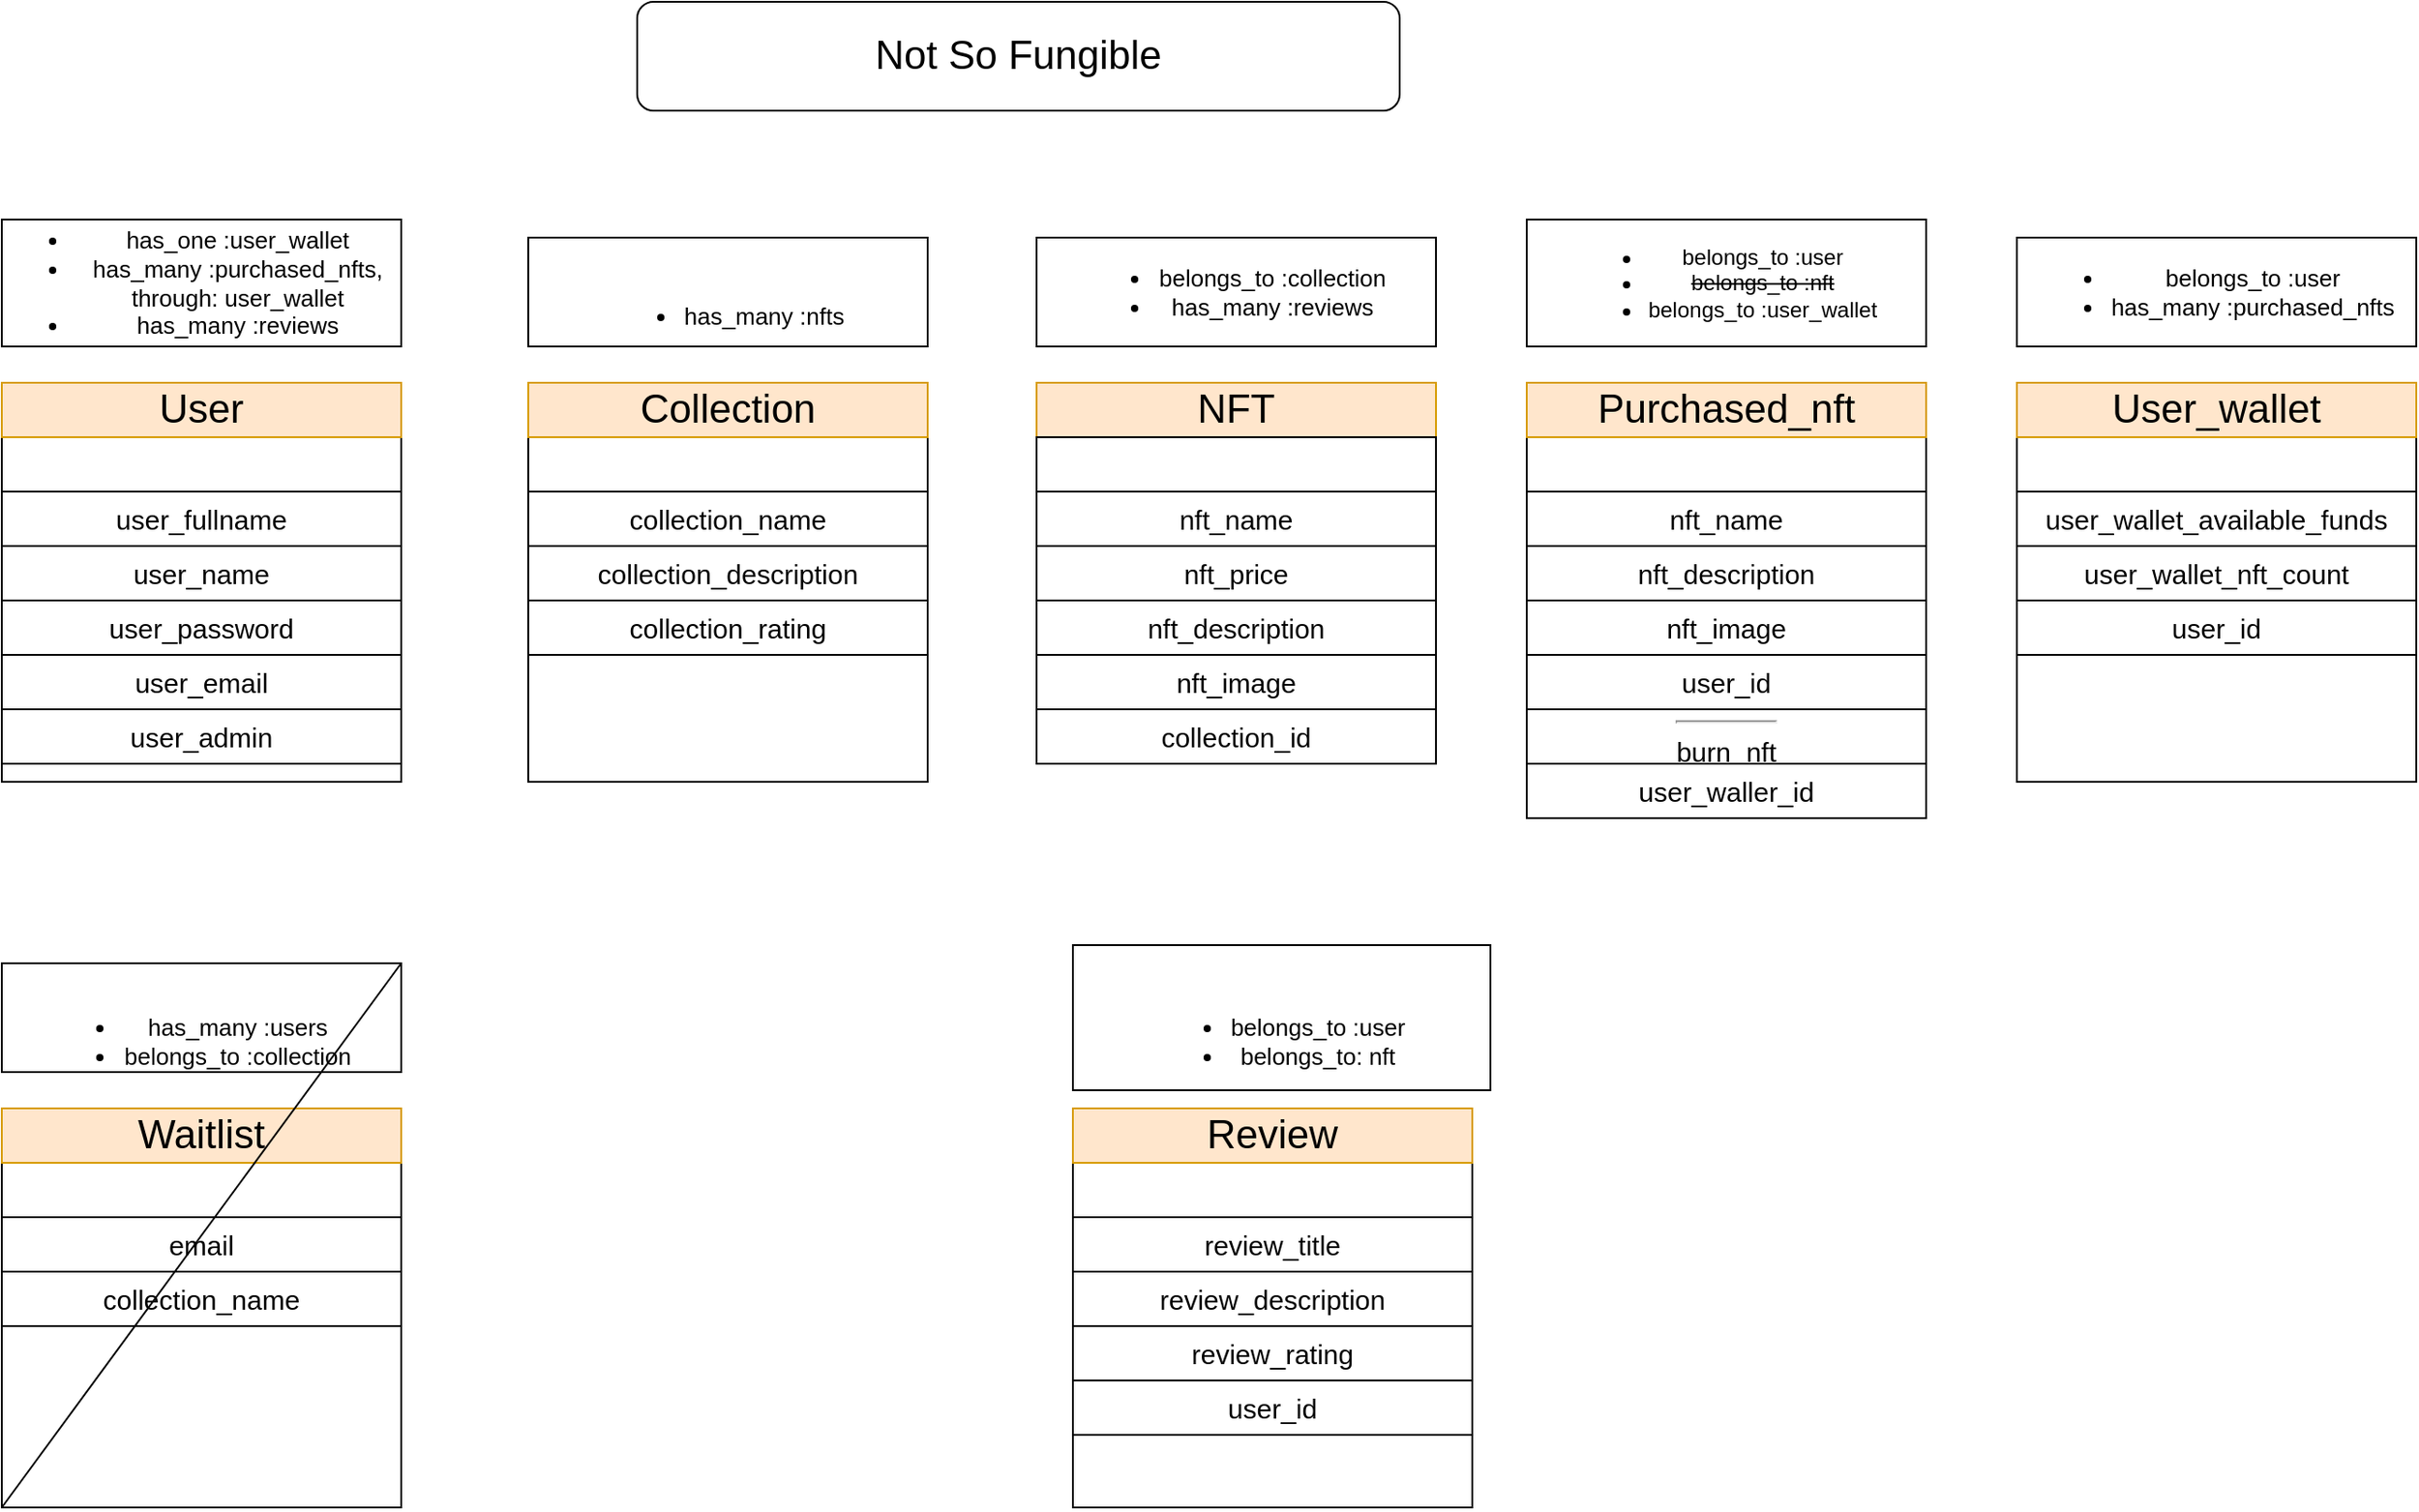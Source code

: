 <mxfile>
    <diagram id="kt3Hb_Pf2nFLabOtHMER" name="Page-1">
        <mxGraphModel dx="1207" dy="1664" grid="1" gridSize="10" guides="1" tooltips="1" connect="1" arrows="1" fold="1" page="1" pageScale="1" pageWidth="850" pageHeight="1100" math="0" shadow="0">
            <root>
                <mxCell id="0"/>
                <mxCell id="1" parent="0"/>
                <mxCell id="2" value="" style="whiteSpace=wrap;html=1;aspect=fixed;" vertex="1" parent="1">
                    <mxGeometry x="-30" y="80" width="220" height="220" as="geometry"/>
                </mxCell>
                <mxCell id="3" value="" style="whiteSpace=wrap;html=1;aspect=fixed;" vertex="1" parent="1">
                    <mxGeometry x="260" y="80" width="220" height="220" as="geometry"/>
                </mxCell>
                <mxCell id="4" value="" style="whiteSpace=wrap;html=1;aspect=fixed;" vertex="1" parent="1">
                    <mxGeometry x="540" y="80" width="210" height="210" as="geometry"/>
                </mxCell>
                <mxCell id="5" value="&lt;font style=&quot;font-size: 22px;&quot;&gt;Not So Fungible&lt;/font&gt;" style="rounded=1;whiteSpace=wrap;html=1;" vertex="1" parent="1">
                    <mxGeometry x="320" y="-130" width="420" height="60" as="geometry"/>
                </mxCell>
                <mxCell id="6" value="User" style="rounded=0;whiteSpace=wrap;html=1;fontSize=22;fillColor=#ffe6cc;strokeColor=#d79b00;" vertex="1" parent="1">
                    <mxGeometry x="-30" y="80" width="220" height="30" as="geometry"/>
                </mxCell>
                <mxCell id="7" value="Collection" style="rounded=0;whiteSpace=wrap;html=1;fontSize=22;fillColor=#ffe6cc;strokeColor=#d79b00;" vertex="1" parent="1">
                    <mxGeometry x="260" y="80" width="220" height="30" as="geometry"/>
                </mxCell>
                <mxCell id="8" value="NFT" style="rounded=0;whiteSpace=wrap;html=1;fontSize=22;fillColor=#ffe6cc;strokeColor=#d79b00;" vertex="1" parent="1">
                    <mxGeometry x="540" y="80" width="220" height="30" as="geometry"/>
                </mxCell>
                <mxCell id="9" value="user_password" style="rounded=0;whiteSpace=wrap;html=1;fontSize=15;" vertex="1" parent="1">
                    <mxGeometry x="-30" y="200" width="220" height="30" as="geometry"/>
                </mxCell>
                <mxCell id="10" value="user_email" style="rounded=0;whiteSpace=wrap;html=1;fontSize=15;" vertex="1" parent="1">
                    <mxGeometry x="-30" y="230" width="220" height="30" as="geometry"/>
                </mxCell>
                <mxCell id="11" value="user_name" style="rounded=0;whiteSpace=wrap;html=1;fontSize=15;" vertex="1" parent="1">
                    <mxGeometry x="-30" y="170" width="220" height="30" as="geometry"/>
                </mxCell>
                <mxCell id="12" value="collection_name" style="rounded=0;whiteSpace=wrap;html=1;fontSize=15;" vertex="1" parent="1">
                    <mxGeometry x="260" y="140" width="220" height="30" as="geometry"/>
                </mxCell>
                <mxCell id="13" value="user_fullname" style="rounded=0;whiteSpace=wrap;html=1;fontSize=15;" vertex="1" parent="1">
                    <mxGeometry x="-30" y="140" width="220" height="30" as="geometry"/>
                </mxCell>
                <mxCell id="14" value="nft_name" style="rounded=0;whiteSpace=wrap;html=1;fontSize=15;" vertex="1" parent="1">
                    <mxGeometry x="540" y="140" width="220" height="30" as="geometry"/>
                </mxCell>
                <mxCell id="15" value="nft_price" style="rounded=0;whiteSpace=wrap;html=1;fontSize=15;" vertex="1" parent="1">
                    <mxGeometry x="540" y="170" width="220" height="30" as="geometry"/>
                </mxCell>
                <mxCell id="16" value="nft_description" style="rounded=0;whiteSpace=wrap;html=1;fontSize=15;" vertex="1" parent="1">
                    <mxGeometry x="540" y="200" width="220" height="30" as="geometry"/>
                </mxCell>
                <mxCell id="17" value="&lt;ul style=&quot;font-size: 13px;&quot;&gt;&lt;li&gt;&lt;span style=&quot;background-color: initial; font-size: 13px;&quot;&gt;has_one :user_wallet&lt;/span&gt;&lt;/li&gt;&lt;li&gt;has_many :purchased_nfts, through: user_wallet&lt;/li&gt;&lt;li&gt;has_many :reviews&lt;/li&gt;&lt;/ul&gt;" style="rounded=0;whiteSpace=wrap;html=1;fontSize=22;" vertex="1" parent="1">
                    <mxGeometry x="-30" y="-10" width="220" height="70" as="geometry"/>
                </mxCell>
                <mxCell id="18" value="&lt;div&gt;&lt;span style=&quot;font-size: 13px;&quot;&gt;&lt;br&gt;&lt;/span&gt;&lt;/div&gt;&lt;ul style=&quot;font-size: 13px;&quot;&gt;&lt;li&gt;has_many :nfts&lt;/li&gt;&lt;/ul&gt;" style="rounded=0;whiteSpace=wrap;html=1;fontSize=22;" vertex="1" parent="1">
                    <mxGeometry x="260" width="220" height="60" as="geometry"/>
                </mxCell>
                <mxCell id="19" value="collection_description" style="rounded=0;whiteSpace=wrap;html=1;fontSize=15;" vertex="1" parent="1">
                    <mxGeometry x="260" y="170" width="220" height="30" as="geometry"/>
                </mxCell>
                <mxCell id="20" value="&lt;ul style=&quot;font-size: 13px;&quot;&gt;&lt;li&gt;belongs_to :collection&lt;/li&gt;&lt;li&gt;has_many :reviews&lt;/li&gt;&lt;/ul&gt;" style="rounded=0;whiteSpace=wrap;html=1;fontSize=22;" vertex="1" parent="1">
                    <mxGeometry x="540" width="220" height="60" as="geometry"/>
                </mxCell>
                <mxCell id="21" value="collection_id" style="rounded=0;whiteSpace=wrap;html=1;fontSize=15;" vertex="1" parent="1">
                    <mxGeometry x="540" y="260" width="220" height="30" as="geometry"/>
                </mxCell>
                <mxCell id="22" value="user_admin" style="rounded=0;whiteSpace=wrap;html=1;fontSize=15;" vertex="1" parent="1">
                    <mxGeometry x="-30" y="260" width="220" height="30" as="geometry"/>
                </mxCell>
                <mxCell id="23" value="nft_image" style="rounded=0;whiteSpace=wrap;html=1;fontSize=15;" vertex="1" parent="1">
                    <mxGeometry x="540" y="230" width="220" height="30" as="geometry"/>
                </mxCell>
                <mxCell id="24" value="collection_rating" style="rounded=0;whiteSpace=wrap;html=1;fontSize=15;" vertex="1" parent="1">
                    <mxGeometry x="260" y="200" width="220" height="30" as="geometry"/>
                </mxCell>
                <mxCell id="25" value="" style="whiteSpace=wrap;html=1;aspect=fixed;" vertex="1" parent="1">
                    <mxGeometry x="810" y="80" width="220" height="220" as="geometry"/>
                </mxCell>
                <mxCell id="26" value="Purchased_nft" style="rounded=0;whiteSpace=wrap;html=1;fontSize=22;fillColor=#ffe6cc;strokeColor=#d79b00;" vertex="1" parent="1">
                    <mxGeometry x="810" y="80" width="220" height="30" as="geometry"/>
                </mxCell>
                <mxCell id="27" value="&lt;ul style=&quot;font-size: 12px;&quot;&gt;&lt;li style=&quot;&quot;&gt;&lt;font style=&quot;font-size: 12px;&quot;&gt;belongs_to :user&lt;/font&gt;&lt;/li&gt;&lt;li style=&quot;&quot;&gt;&lt;font style=&quot;font-size: 12px;&quot;&gt;&lt;strike&gt;belongs_to :nft&lt;/strike&gt;&lt;/font&gt;&lt;/li&gt;&lt;li style=&quot;&quot;&gt;&lt;font style=&quot;font-size: 12px;&quot;&gt;belongs_to :user_wallet&lt;/font&gt;&lt;/li&gt;&lt;/ul&gt;" style="rounded=0;whiteSpace=wrap;html=1;fontSize=22;" vertex="1" parent="1">
                    <mxGeometry x="810" y="-10" width="220" height="70" as="geometry"/>
                </mxCell>
                <mxCell id="28" value="nft_name" style="rounded=0;whiteSpace=wrap;html=1;fontSize=15;" vertex="1" parent="1">
                    <mxGeometry x="810" y="140" width="220" height="30" as="geometry"/>
                </mxCell>
                <mxCell id="29" value="nft_description" style="rounded=0;whiteSpace=wrap;html=1;fontSize=15;" vertex="1" parent="1">
                    <mxGeometry x="810" y="170" width="220" height="30" as="geometry"/>
                </mxCell>
                <mxCell id="30" value="user_id" style="rounded=0;whiteSpace=wrap;html=1;fontSize=15;" vertex="1" parent="1">
                    <mxGeometry x="810" y="230" width="220" height="30" as="geometry"/>
                </mxCell>
                <mxCell id="31" value="nft_image" style="rounded=0;whiteSpace=wrap;html=1;fontSize=15;" vertex="1" parent="1">
                    <mxGeometry x="810" y="200" width="220" height="30" as="geometry"/>
                </mxCell>
                <mxCell id="32" value="" style="whiteSpace=wrap;html=1;aspect=fixed;" vertex="1" parent="1">
                    <mxGeometry x="1080" y="80" width="220" height="220" as="geometry"/>
                </mxCell>
                <mxCell id="33" value="User_wallet" style="rounded=0;whiteSpace=wrap;html=1;fontSize=22;fillColor=#ffe6cc;strokeColor=#d79b00;" vertex="1" parent="1">
                    <mxGeometry x="1080" y="80" width="220" height="30" as="geometry"/>
                </mxCell>
                <mxCell id="34" value="user_id" style="rounded=0;whiteSpace=wrap;html=1;fontSize=15;" vertex="1" parent="1">
                    <mxGeometry x="1080" y="200" width="220" height="30" as="geometry"/>
                </mxCell>
                <mxCell id="35" value="&lt;ul style=&quot;font-size: 13px;&quot;&gt;&lt;li&gt;belongs_to :user&lt;/li&gt;&lt;li&gt;has_many :purchased_nfts&lt;/li&gt;&lt;/ul&gt;" style="rounded=0;whiteSpace=wrap;html=1;fontSize=22;" vertex="1" parent="1">
                    <mxGeometry x="1080" width="220" height="60" as="geometry"/>
                </mxCell>
                <mxCell id="36" value="user_wallet_available_funds" style="rounded=0;whiteSpace=wrap;html=1;fontSize=15;" vertex="1" parent="1">
                    <mxGeometry x="1080" y="140" width="220" height="30" as="geometry"/>
                </mxCell>
                <mxCell id="37" value="user_wallet_nft_count" style="rounded=0;whiteSpace=wrap;html=1;fontSize=15;" vertex="1" parent="1">
                    <mxGeometry x="1080" y="170" width="220" height="30" as="geometry"/>
                </mxCell>
                <mxCell id="38" value="&lt;hr&gt;burn_nft" style="rounded=0;whiteSpace=wrap;html=1;fontSize=15;" vertex="1" parent="1">
                    <mxGeometry x="810" y="260" width="220" height="30" as="geometry"/>
                </mxCell>
                <mxCell id="39" value="user_waller_id" style="rounded=0;whiteSpace=wrap;html=1;fontSize=15;" vertex="1" parent="1">
                    <mxGeometry x="810" y="290" width="220" height="30" as="geometry"/>
                </mxCell>
                <mxCell id="40" value="" style="rounded=0;whiteSpace=wrap;html=1;fontSize=15;" vertex="1" parent="1">
                    <mxGeometry x="540" y="110" width="220" height="30" as="geometry"/>
                </mxCell>
                <mxCell id="41" value="" style="whiteSpace=wrap;html=1;aspect=fixed;" vertex="1" parent="1">
                    <mxGeometry x="560" y="480" width="220" height="220" as="geometry"/>
                </mxCell>
                <mxCell id="42" value="Review" style="rounded=0;whiteSpace=wrap;html=1;fontSize=22;fillColor=#ffe6cc;strokeColor=#d79b00;" vertex="1" parent="1">
                    <mxGeometry x="560" y="480" width="220" height="30" as="geometry"/>
                </mxCell>
                <mxCell id="43" value="review_title" style="rounded=0;whiteSpace=wrap;html=1;fontSize=15;" vertex="1" parent="1">
                    <mxGeometry x="560" y="540" width="220" height="30" as="geometry"/>
                </mxCell>
                <mxCell id="44" value="&lt;div&gt;&lt;span style=&quot;font-size: 13px;&quot;&gt;&lt;br&gt;&lt;/span&gt;&lt;/div&gt;&lt;ul style=&quot;font-size: 13px;&quot;&gt;&lt;li&gt;belongs_to :user&lt;/li&gt;&lt;li&gt;belongs_to: nft&lt;/li&gt;&lt;/ul&gt;" style="rounded=0;whiteSpace=wrap;html=1;fontSize=22;" vertex="1" parent="1">
                    <mxGeometry x="560" y="390" width="230" height="80" as="geometry"/>
                </mxCell>
                <mxCell id="45" value="review_description" style="rounded=0;whiteSpace=wrap;html=1;fontSize=15;" vertex="1" parent="1">
                    <mxGeometry x="560" y="570" width="220" height="30" as="geometry"/>
                </mxCell>
                <mxCell id="46" value="review_rating" style="rounded=0;whiteSpace=wrap;html=1;fontSize=15;" vertex="1" parent="1">
                    <mxGeometry x="560" y="600" width="220" height="30" as="geometry"/>
                </mxCell>
                <mxCell id="47" value="user_id" style="rounded=0;whiteSpace=wrap;html=1;fontSize=15;" vertex="1" parent="1">
                    <mxGeometry x="560" y="630" width="220" height="30" as="geometry"/>
                </mxCell>
                <mxCell id="48" value="" style="whiteSpace=wrap;html=1;aspect=fixed;" vertex="1" parent="1">
                    <mxGeometry x="-30" y="480" width="220" height="220" as="geometry"/>
                </mxCell>
                <mxCell id="49" value="Waitlist" style="rounded=0;whiteSpace=wrap;html=1;fontSize=22;fillColor=#ffe6cc;strokeColor=#d79b00;" vertex="1" parent="1">
                    <mxGeometry x="-30" y="480" width="220" height="30" as="geometry"/>
                </mxCell>
                <mxCell id="50" value="email" style="rounded=0;whiteSpace=wrap;html=1;fontSize=15;" vertex="1" parent="1">
                    <mxGeometry x="-30" y="540" width="220" height="30" as="geometry"/>
                </mxCell>
                <mxCell id="51" value="&lt;div&gt;&lt;span style=&quot;font-size: 13px;&quot;&gt;&lt;br&gt;&lt;/span&gt;&lt;/div&gt;&lt;ul style=&quot;font-size: 13px;&quot;&gt;&lt;li&gt;has_many :users&lt;/li&gt;&lt;li&gt;belongs_to :collection&lt;/li&gt;&lt;/ul&gt;" style="rounded=0;whiteSpace=wrap;html=1;fontSize=22;" vertex="1" parent="1">
                    <mxGeometry x="-30" y="400" width="220" height="60" as="geometry"/>
                </mxCell>
                <mxCell id="52" value="collection_name" style="rounded=0;whiteSpace=wrap;html=1;fontSize=15;" vertex="1" parent="1">
                    <mxGeometry x="-30" y="570" width="220" height="30" as="geometry"/>
                </mxCell>
                <mxCell id="53" value="" style="endArrow=none;html=1;rounded=0;fontSize=12;entryX=1;entryY=0;entryDx=0;entryDy=0;" edge="1" parent="1" target="51">
                    <mxGeometry width="50" height="50" relative="1" as="geometry">
                        <mxPoint x="-30" y="700" as="sourcePoint"/>
                        <mxPoint x="20" y="650" as="targetPoint"/>
                    </mxGeometry>
                </mxCell>
            </root>
        </mxGraphModel>
    </diagram>
</mxfile>